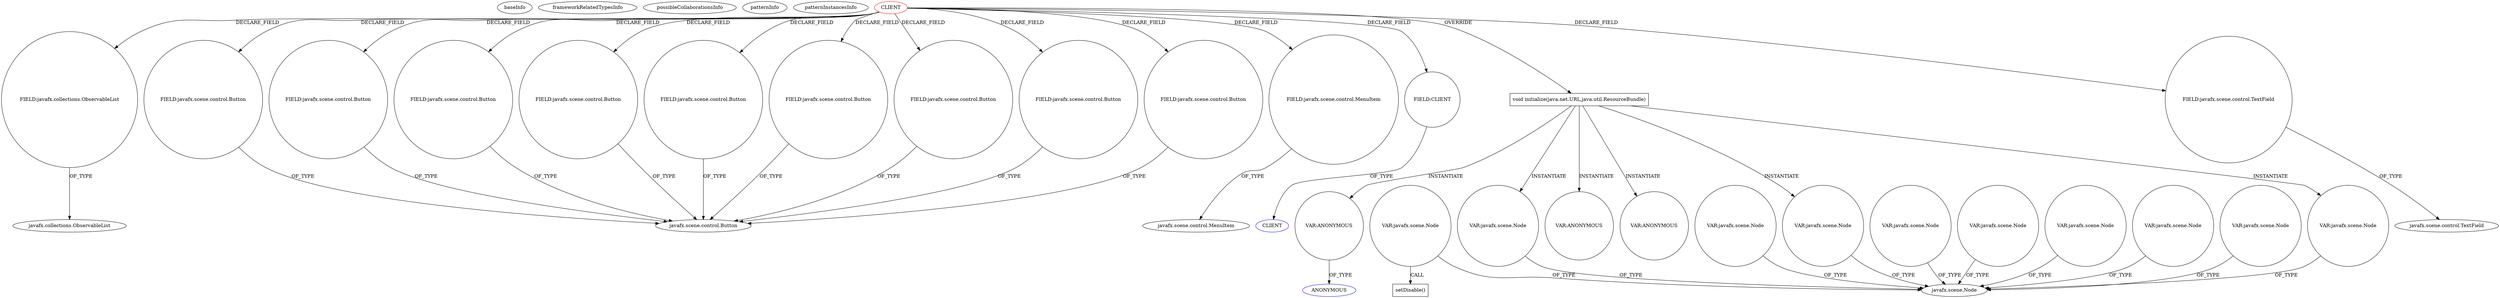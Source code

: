 digraph {
baseInfo[graphId=600,category="pattern",isAnonymous=false,possibleRelation=false]
frameworkRelatedTypesInfo[]
possibleCollaborationsInfo[]
patternInfo[frequency=2.0,patternRootClient=0]
patternInstancesInfo[0="hock323-eventManager~/hock323-eventManager/EventManager-master/src/eventManager/controller/pokerTournament/TournamentController.java~TournamentController~3009",1="bianconejo-CEFX~/bianconejo-CEFX/CEFX-master/src/cefx/CEPrincipalController.java~CEPrincipalController~2114"]
35[label="FIELD:javafx.collections.ObservableList",vertexType="FIELD_DECLARATION",isFrameworkType=false,shape=circle]
0[label="CLIENT",vertexType="ROOT_CLIENT_CLASS_DECLARATION",isFrameworkType=false,color=red]
13[label="FIELD:javafx.scene.control.Button",vertexType="FIELD_DECLARATION",isFrameworkType=false,shape=circle]
11[label="FIELD:javafx.scene.control.Button",vertexType="FIELD_DECLARATION",isFrameworkType=false,shape=circle]
23[label="FIELD:javafx.scene.control.Button",vertexType="FIELD_DECLARATION",isFrameworkType=false,shape=circle]
25[label="FIELD:javafx.scene.control.Button",vertexType="FIELD_DECLARATION",isFrameworkType=false,shape=circle]
19[label="FIELD:javafx.scene.control.Button",vertexType="FIELD_DECLARATION",isFrameworkType=false,shape=circle]
15[label="FIELD:javafx.scene.control.Button",vertexType="FIELD_DECLARATION",isFrameworkType=false,shape=circle]
17[label="FIELD:javafx.scene.control.Button",vertexType="FIELD_DECLARATION",isFrameworkType=false,shape=circle]
2[label="FIELD:javafx.scene.control.MenuItem",vertexType="FIELD_DECLARATION",isFrameworkType=false,shape=circle]
21[label="FIELD:javafx.scene.control.Button",vertexType="FIELD_DECLARATION",isFrameworkType=false,shape=circle]
9[label="FIELD:javafx.scene.control.Button",vertexType="FIELD_DECLARATION",isFrameworkType=false,shape=circle]
5[label="javafx.collections.ObservableList",vertexType="FRAMEWORK_INTERFACE_TYPE",isFrameworkType=false]
6[label="FIELD:CLIENT",vertexType="FIELD_DECLARATION",isFrameworkType=false,shape=circle]
3[label="javafx.scene.control.MenuItem",vertexType="FRAMEWORK_CLASS_TYPE",isFrameworkType=false]
61[label="void initialize(java.net.URL,java.util.ResourceBundle)",vertexType="OVERRIDING_METHOD_DECLARATION",isFrameworkType=false,shape=box]
10[label="javafx.scene.control.Button",vertexType="FRAMEWORK_CLASS_TYPE",isFrameworkType=false]
51[label="FIELD:javafx.scene.control.TextField",vertexType="FIELD_DECLARATION",isFrameworkType=false,shape=circle]
7[label="CLIENT",vertexType="REFERENCE_CLIENT_CLASS_DECLARATION",isFrameworkType=false,color=blue]
74[label="VAR:javafx.scene.Node",vertexType="VARIABLE_EXPRESION",isFrameworkType=false,shape=circle]
64[label="javafx.scene.Node",vertexType="FRAMEWORK_CLASS_TYPE",isFrameworkType=false]
1311[label="VAR:javafx.scene.Node",vertexType="VARIABLE_EXPRESION",isFrameworkType=false,shape=circle]
694[label="VAR:javafx.scene.Node",vertexType="VARIABLE_EXPRESION",isFrameworkType=false,shape=circle]
85[label="VAR:javafx.scene.Node",vertexType="VARIABLE_EXPRESION",isFrameworkType=false,shape=circle]
676[label="VAR:javafx.scene.Node",vertexType="VARIABLE_EXPRESION",isFrameworkType=false,shape=circle]
716[label="VAR:javafx.scene.Node",vertexType="VARIABLE_EXPRESION",isFrameworkType=false,shape=circle]
62[label="VAR:javafx.scene.Node",vertexType="VARIABLE_EXPRESION",isFrameworkType=false,shape=circle]
682[label="VAR:javafx.scene.Node",vertexType="VARIABLE_EXPRESION",isFrameworkType=false,shape=circle]
679[label="VAR:javafx.scene.Node",vertexType="VARIABLE_EXPRESION",isFrameworkType=false,shape=circle]
691[label="VAR:javafx.scene.Node",vertexType="VARIABLE_EXPRESION",isFrameworkType=false,shape=circle]
78[label="VAR:ANONYMOUS",vertexType="VARIABLE_EXPRESION",isFrameworkType=false,shape=circle]
89[label="VAR:ANONYMOUS",vertexType="VARIABLE_EXPRESION",isFrameworkType=false,shape=circle]
66[label="VAR:ANONYMOUS",vertexType="VARIABLE_EXPRESION",isFrameworkType=false,shape=circle]
52[label="javafx.scene.control.TextField",vertexType="FRAMEWORK_CLASS_TYPE",isFrameworkType=false]
79[label="ANONYMOUS",vertexType="REFERENCE_ANONYMOUS_DECLARATION",isFrameworkType=false,color=blue]
1315[label="setDisable()",vertexType="INSIDE_CALL",isFrameworkType=false,shape=box]
691->64[label="OF_TYPE"]
51->52[label="OF_TYPE"]
0->15[label="DECLARE_FIELD"]
11->10[label="OF_TYPE"]
2->3[label="OF_TYPE"]
61->62[label="INSTANTIATE"]
694->64[label="OF_TYPE"]
0->51[label="DECLARE_FIELD"]
0->11[label="DECLARE_FIELD"]
61->66[label="INSTANTIATE"]
716->64[label="OF_TYPE"]
15->10[label="OF_TYPE"]
78->79[label="OF_TYPE"]
25->10[label="OF_TYPE"]
0->13[label="DECLARE_FIELD"]
13->10[label="OF_TYPE"]
9->10[label="OF_TYPE"]
679->64[label="OF_TYPE"]
35->5[label="OF_TYPE"]
62->64[label="OF_TYPE"]
85->64[label="OF_TYPE"]
0->6[label="DECLARE_FIELD"]
61->78[label="INSTANTIATE"]
61->89[label="INSTANTIATE"]
0->2[label="DECLARE_FIELD"]
19->10[label="OF_TYPE"]
17->10[label="OF_TYPE"]
61->85[label="INSTANTIATE"]
74->64[label="OF_TYPE"]
0->35[label="DECLARE_FIELD"]
6->7[label="OF_TYPE"]
676->64[label="OF_TYPE"]
21->10[label="OF_TYPE"]
0->61[label="OVERRIDE"]
682->64[label="OF_TYPE"]
23->10[label="OF_TYPE"]
0->17[label="DECLARE_FIELD"]
1311->1315[label="CALL"]
0->19[label="DECLARE_FIELD"]
0->23[label="DECLARE_FIELD"]
0->9[label="DECLARE_FIELD"]
0->25[label="DECLARE_FIELD"]
61->74[label="INSTANTIATE"]
0->21[label="DECLARE_FIELD"]
1311->64[label="OF_TYPE"]
}
